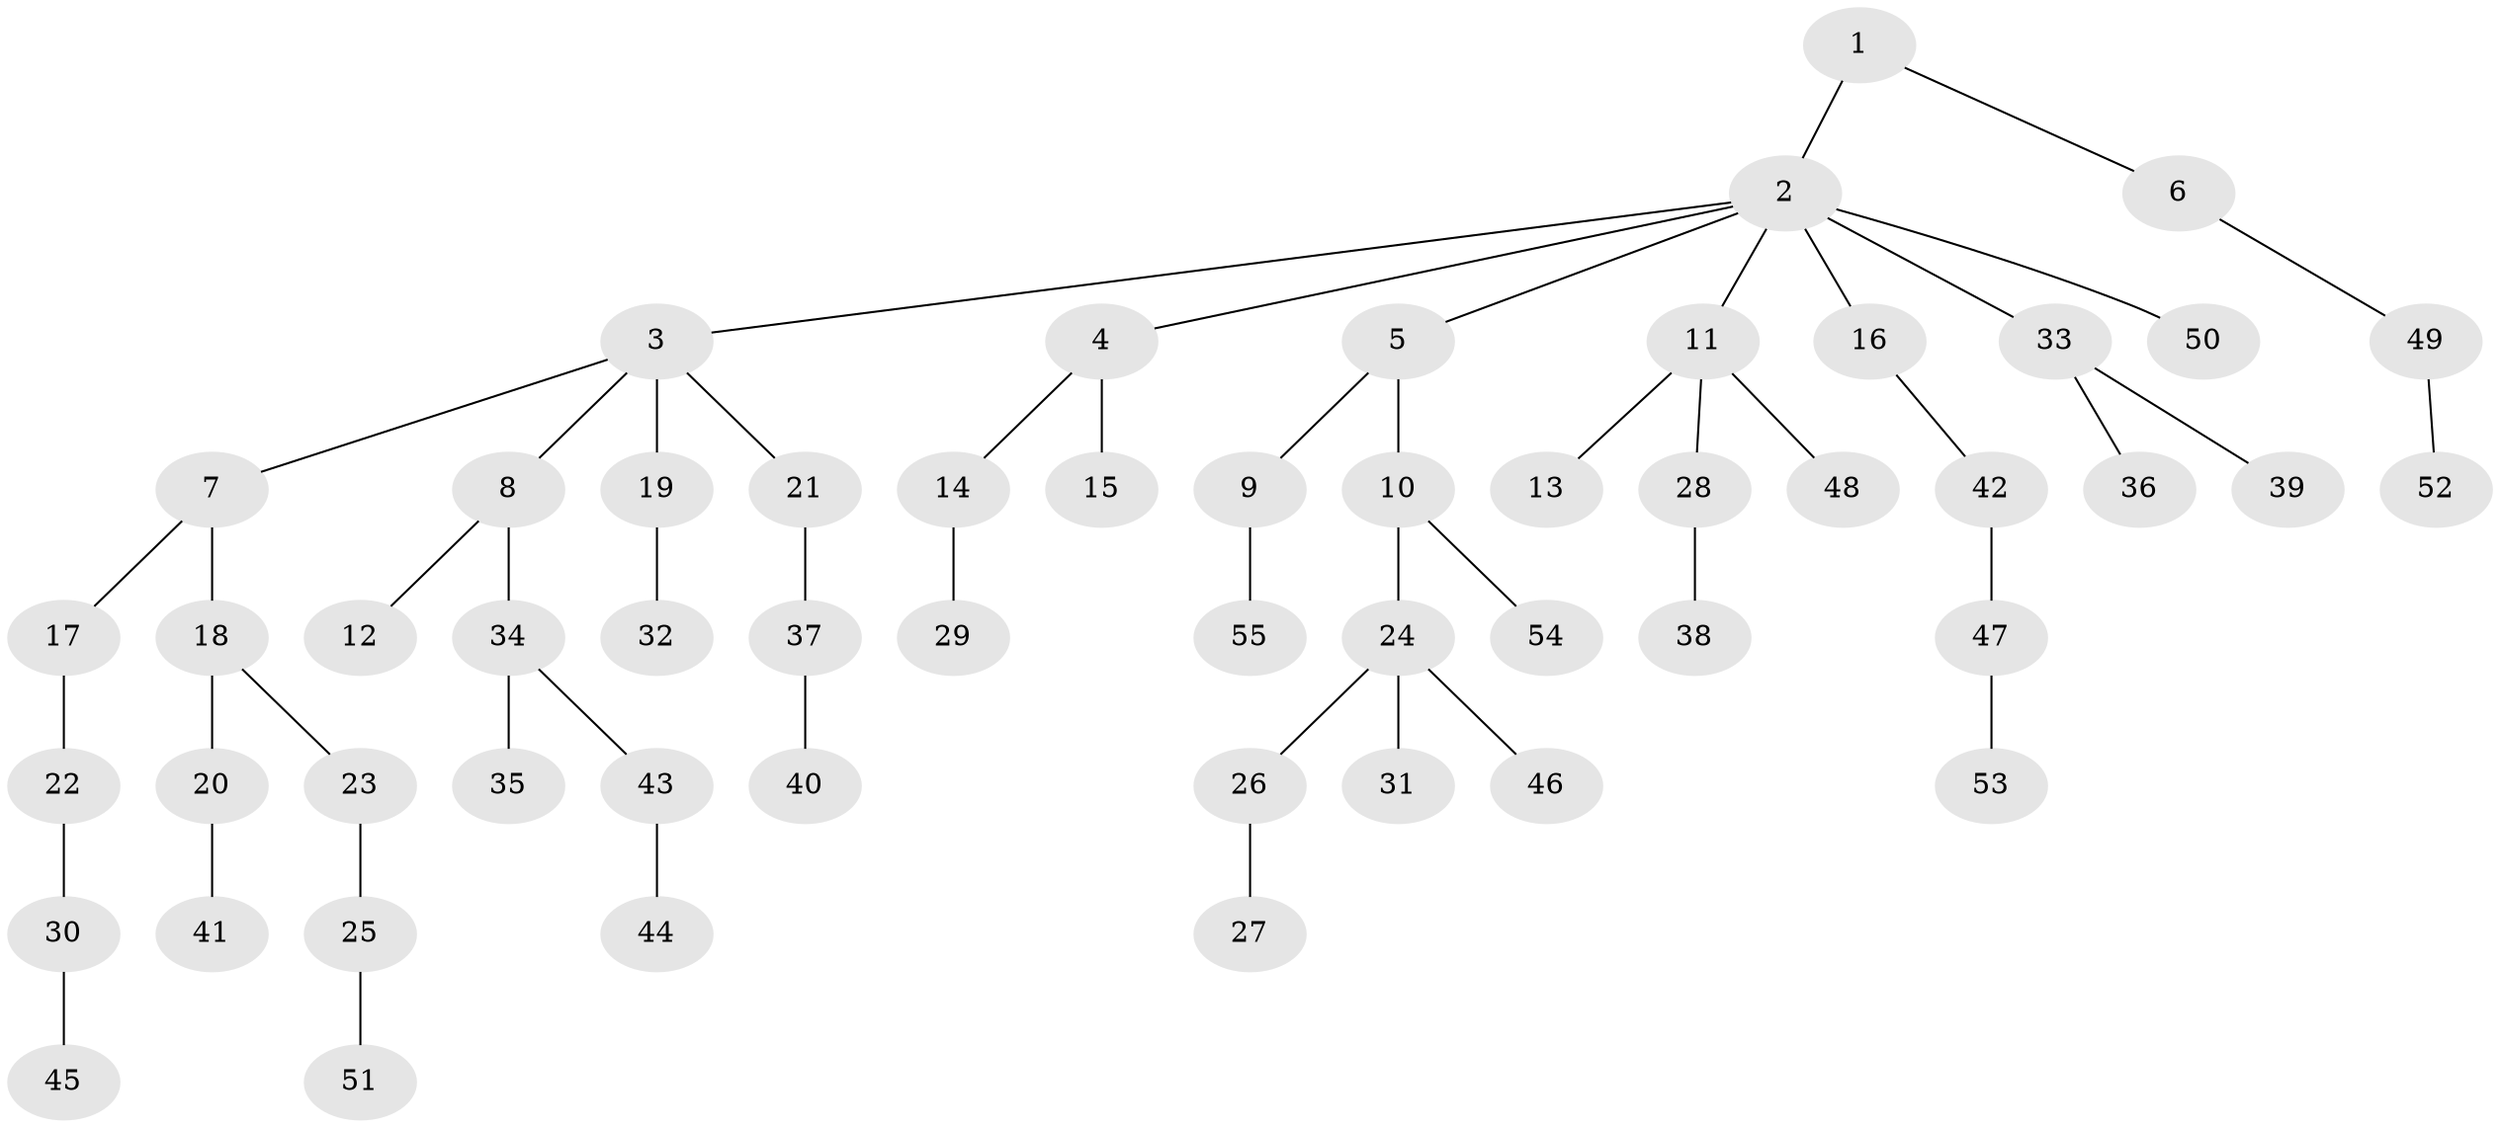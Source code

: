 // Generated by graph-tools (version 1.1) at 2025/02/03/09/25 03:02:30]
// undirected, 55 vertices, 54 edges
graph export_dot {
graph [start="1"]
  node [color=gray90,style=filled];
  1;
  2;
  3;
  4;
  5;
  6;
  7;
  8;
  9;
  10;
  11;
  12;
  13;
  14;
  15;
  16;
  17;
  18;
  19;
  20;
  21;
  22;
  23;
  24;
  25;
  26;
  27;
  28;
  29;
  30;
  31;
  32;
  33;
  34;
  35;
  36;
  37;
  38;
  39;
  40;
  41;
  42;
  43;
  44;
  45;
  46;
  47;
  48;
  49;
  50;
  51;
  52;
  53;
  54;
  55;
  1 -- 2;
  1 -- 6;
  2 -- 3;
  2 -- 4;
  2 -- 5;
  2 -- 11;
  2 -- 16;
  2 -- 33;
  2 -- 50;
  3 -- 7;
  3 -- 8;
  3 -- 19;
  3 -- 21;
  4 -- 14;
  4 -- 15;
  5 -- 9;
  5 -- 10;
  6 -- 49;
  7 -- 17;
  7 -- 18;
  8 -- 12;
  8 -- 34;
  9 -- 55;
  10 -- 24;
  10 -- 54;
  11 -- 13;
  11 -- 28;
  11 -- 48;
  14 -- 29;
  16 -- 42;
  17 -- 22;
  18 -- 20;
  18 -- 23;
  19 -- 32;
  20 -- 41;
  21 -- 37;
  22 -- 30;
  23 -- 25;
  24 -- 26;
  24 -- 31;
  24 -- 46;
  25 -- 51;
  26 -- 27;
  28 -- 38;
  30 -- 45;
  33 -- 36;
  33 -- 39;
  34 -- 35;
  34 -- 43;
  37 -- 40;
  42 -- 47;
  43 -- 44;
  47 -- 53;
  49 -- 52;
}
